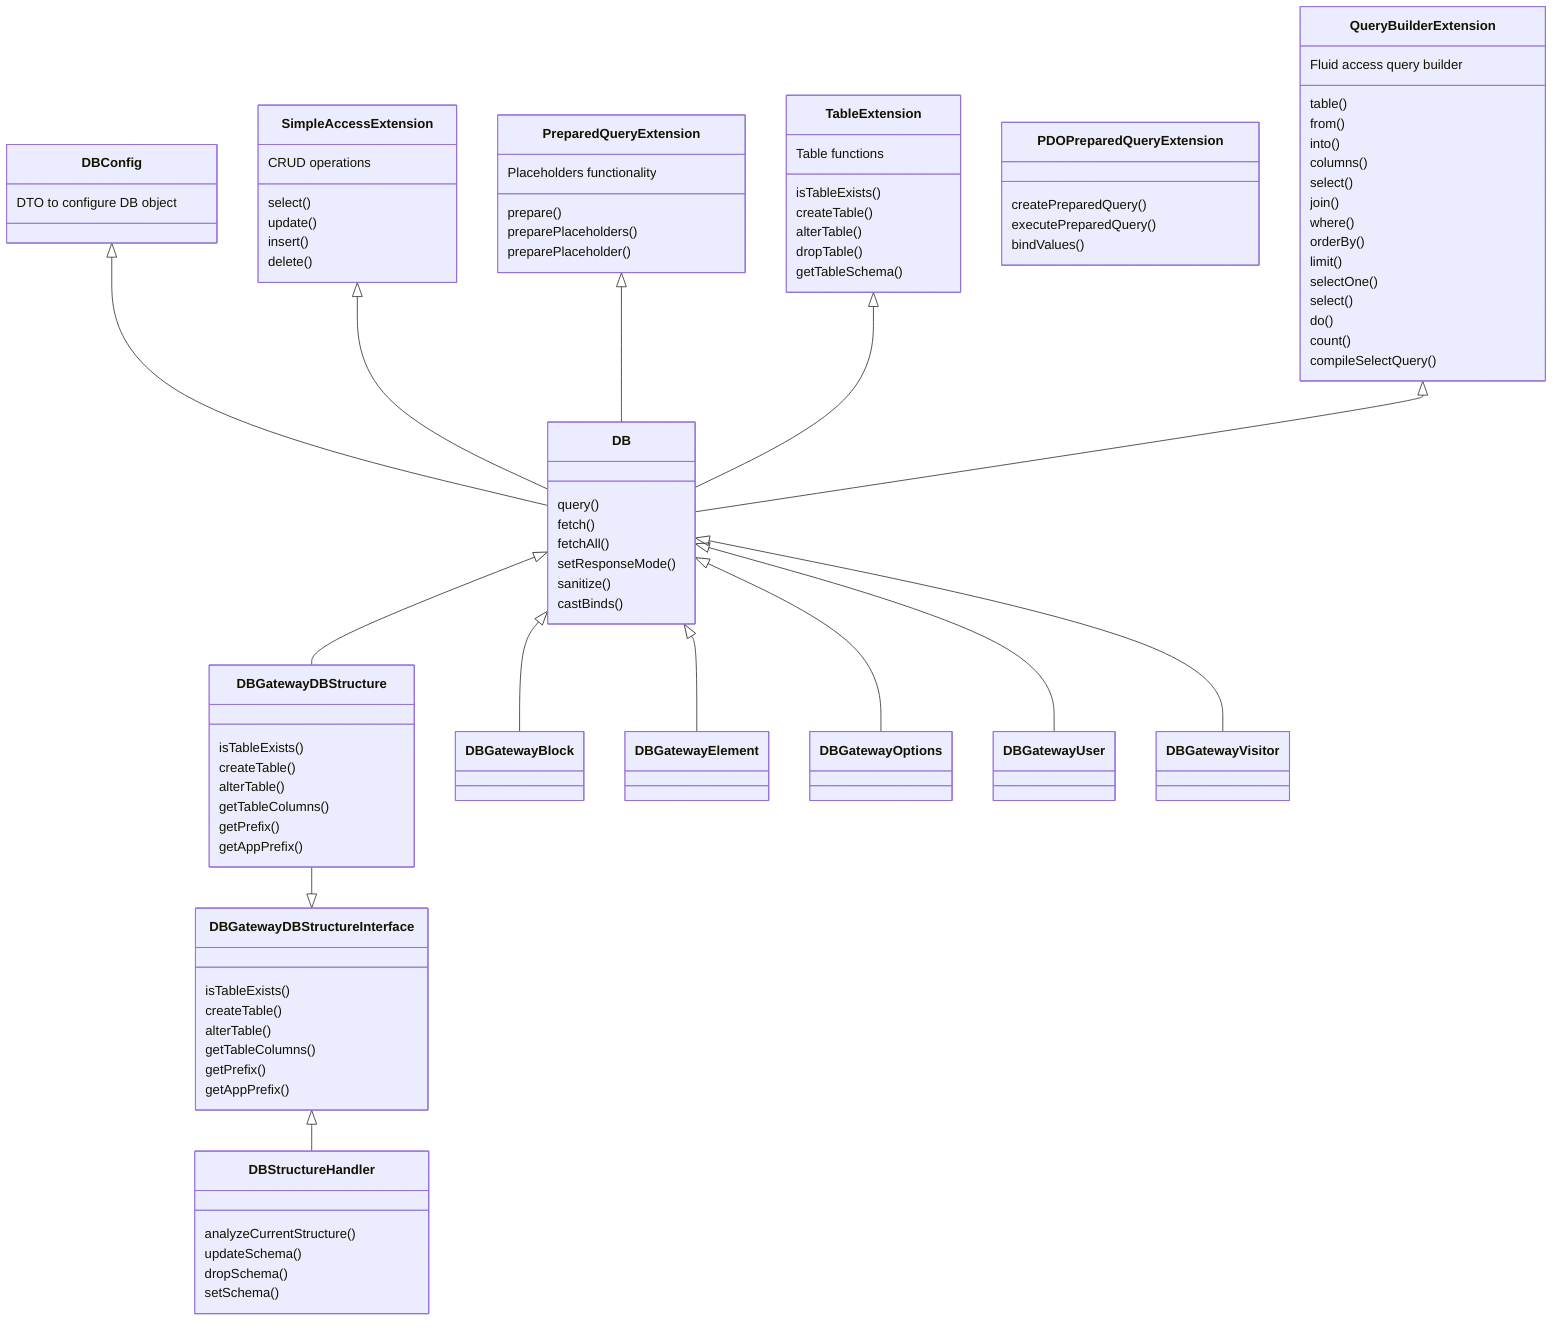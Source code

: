 classDiagram

    class DBConfig{
        DTO to configure DB object
    }
    class TableExtension{
        Table functions
        isTableExists()
        createTable()
        alterTable()
        dropTable()
        getTableSchema()
    }
    class SimpleAccessExtension{
        CRUD operations
        select()
        update()
        insert()
        delete()
    }
    class PreparedQueryExtension{
        Placeholders functionality
        prepare()
        preparePlaceholders()
        preparePlaceholder()
    }
    class PDOPreparedQueryExtension{
        createPreparedQuery()
        executePreparedQuery()
        bindValues()
    }
    class QueryBuilderExtension{
        Fluid access query builder
        table()
        from()
        into()
        columns()
        select()
        join()
        where()
        orderBy()
        limit()
        selectOne()
        select()
        do()
        count()
        compileSelectQuery()
    }
    class DB{
        query()
        fetch()
        fetchAll()
        setResponseMode()
        sanitize()
        castBinds()
    }

    DBConfig               <|-- DB
    SimpleAccessExtension  <|-- DB
    PreparedQueryExtension <|-- DB
    TableExtension         <|-- DB
    QueryBuilderExtension  <|-- DB

    DB <|-- DBGatewayDBStructure
    DB <|-- DBGatewayBlock
    DB <|-- DBGatewayElement
    DB <|-- DBGatewayOptions
    DB <|-- DBGatewayUser
    DB <|-- DBGatewayVisitor

    class DBGatewayDBStructure{
        isTableExists()
        createTable()
        alterTable()
        getTableColumns()
        getPrefix()
        getAppPrefix()
    }

    class DBGatewayDBStructureInterface{
        isTableExists()
        createTable()
        alterTable()
        getTableColumns()
        getPrefix()
        getAppPrefix()
    }

    class DBStructureHandler{
        analyzeCurrentStructure()
        updateSchema()
        dropSchema()
        setSchema()
    }

    DBGatewayDBStructure --|> DBGatewayDBStructureInterface

    DBGatewayDBStructureInterface <|-- DBStructureHandler
